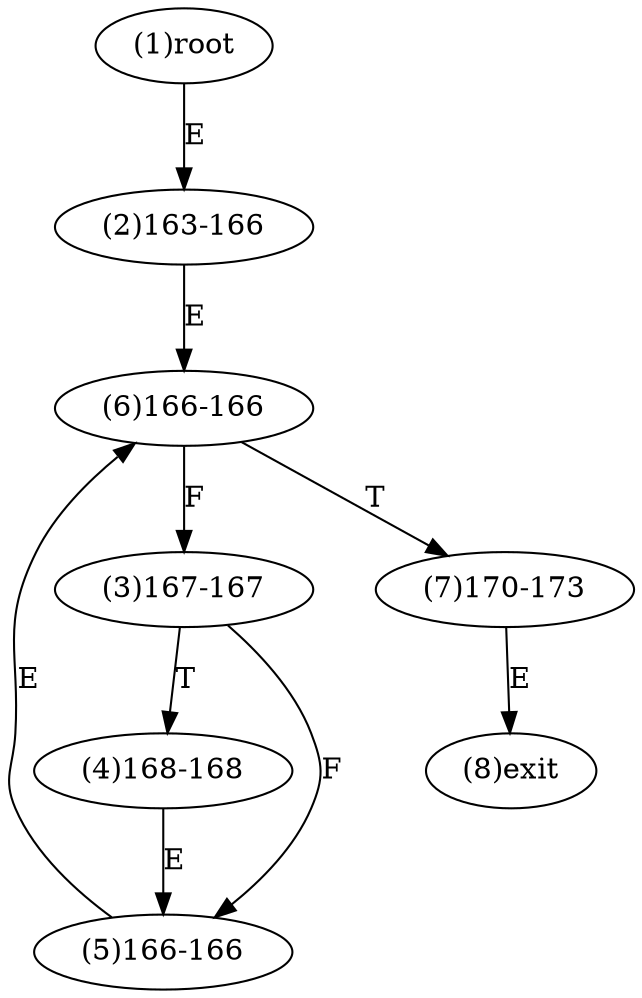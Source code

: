 digraph "" { 
1[ label="(1)root"];
2[ label="(2)163-166"];
3[ label="(3)167-167"];
4[ label="(4)168-168"];
5[ label="(5)166-166"];
6[ label="(6)166-166"];
7[ label="(7)170-173"];
8[ label="(8)exit"];
1->2[ label="E"];
2->6[ label="E"];
3->5[ label="F"];
3->4[ label="T"];
4->5[ label="E"];
5->6[ label="E"];
6->3[ label="F"];
6->7[ label="T"];
7->8[ label="E"];
}